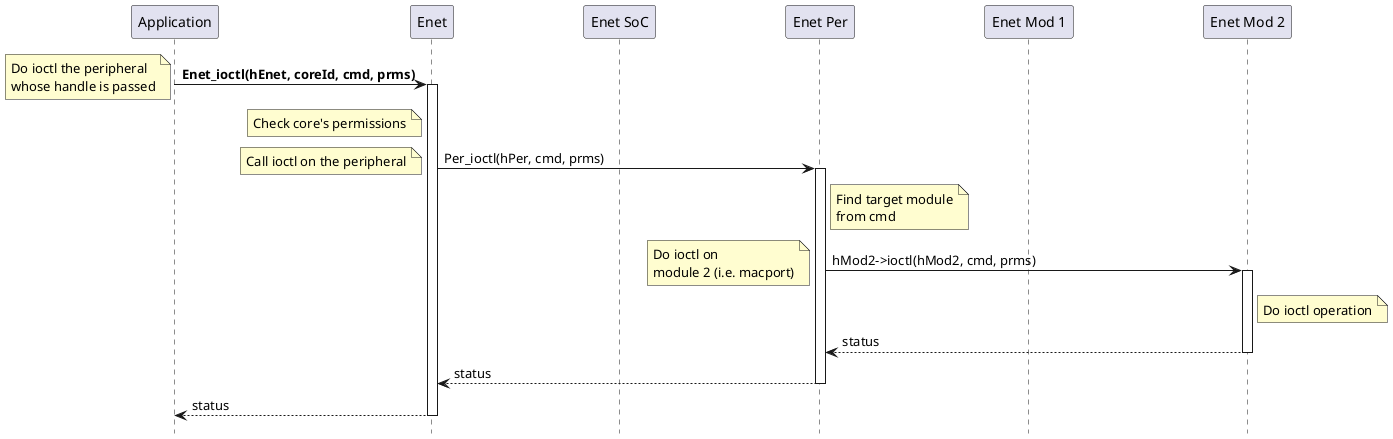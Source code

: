 @startuml
'Enet ioctl sequence

skinparam sequenceParticipantPadding  60

skinparam note {
    BackgroundColor #FFFDD0
}

hide footbox

participant App  as "Application" order 1
participant Enet as "Enet"        order 2
participant Soc  as "Enet SoC"    order 3
participant Per  as "Enet Per"    order 4
participant Mod1 as "Enet Mod 1"  order 5
participant Mod2 as "Enet Mod 2"  order 6

App   -> Enet           : <b>Enet_ioctl(hEnet, coreId, cmd, prms)</b>
note left               : Do ioctl the peripheral\nwhose handle is passed
activate Enet

note left of Enet       : Check core's permissions

Enet  -> Per            : Per_ioctl(hPer, cmd, prms)
note left               : Call ioctl on the peripheral
activate Per

note right of Per       : Find target module\nfrom cmd

Per   -> Mod2           : hMod2->ioctl(hMod2, cmd, prms)
note left               : Do ioctl on\nmodule 2 (i.e. macport)
note right of Mod2      : Do ioctl operation
activate Mod2
Mod2 --> Per            : status
deactivate Mod2

Per  --> Enet           : status
deactivate Per

Enet --> App            : status
deactivate Enet

@enduml
